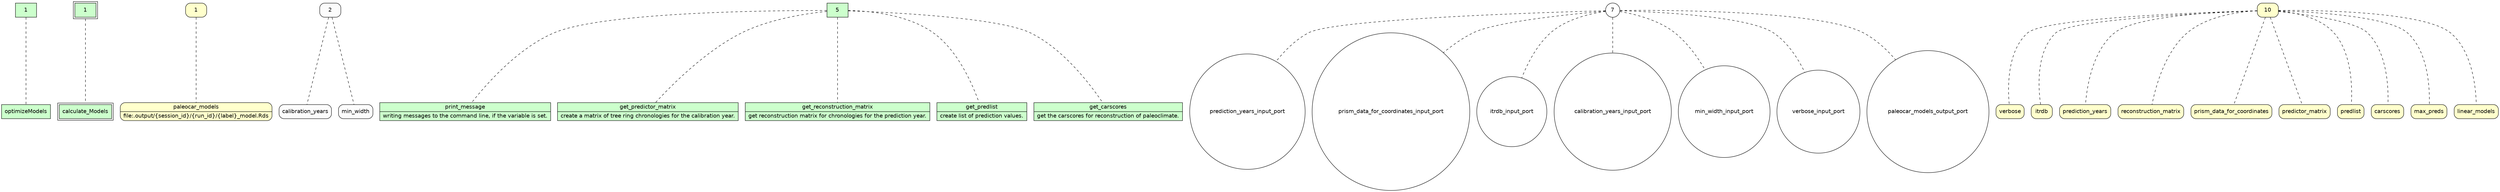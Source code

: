 
    graph{
    rankdir=TB
    edge [style=dashed]
    n0 [peripheries=1, shape=box, style=filled, fillcolor="#CCFFCC", fontname=Helvetica, label=1];
n1 [peripheries=1, shape=box, style=filled, fillcolor="#CCFFCC", fontname=Helvetica, label=optimizeModels];
n0 -- n1;
n2 [peripheries=2, shape=box, style=filled, fillcolor="#CCFFCC", fontname=Helvetica, label=1];
n3 [peripheries=2, shape=box, style=filled, fillcolor="#CCFFCC", fontname=Helvetica, label=calculate_Models];
n2 -- n3;
n4 [peripheries=1, shape=record, rankdir=LR, style="rounded,filled", fontname=Helvetica, fillcolor="#FFFFCC", label=1];
n5 [peripheries=1, shape=record, rankdir=LR, style="rounded,filled", fontname=Helvetica, fillcolor="#FFFFCC", label="{<f0> paleocar_models |<f1> file\:.output/\{session_id\}/\{run_id\}/\{label\}_model.Rds}"];
n4 -- n5;
n6 [peripheries=1, shape=box, style="rounded,filled", fillcolor="#FCFCFC", fontname=Helvetica, label=2];
n7 [peripheries=1, shape=box, style="rounded,filled", fillcolor="#FCFCFC", fontname=Helvetica, label=calibration_years];
n6 -- n7;
n8 [peripheries=1, shape=box, style="rounded,filled", fillcolor="#FCFCFC", fontname=Helvetica, label=min_width];
n6 -- n8;
n9 [peripheries=1, style=filled, shape=record, fillcolor="#CCFFCC", rankdir=LR, fontname=Helvetica, label=5];
n10 [peripheries=1, style=filled, shape=record, fillcolor="#CCFFCC", rankdir=LR, fontname=Helvetica, label="{<f0> print_message |<f1> writing messages to the command line, if the variable is set.}"];
n9 -- n10;
n11 [peripheries=1, style=filled, shape=record, fillcolor="#CCFFCC", rankdir=LR, fontname=Helvetica, label="{<f0> get_predictor_matrix |<f1> create a matrix of tree ring chronologies for the calibration year.}"];
n9 -- n11;
n12 [peripheries=1, style=filled, shape=record, fillcolor="#CCFFCC", rankdir=LR, fontname=Helvetica, label="{<f0> get_reconstruction_matrix |<f1> get reconstruction matrix for chronologies for the prediction year.}"];
n9 -- n12;
n13 [peripheries=1, style=filled, shape=record, fillcolor="#CCFFCC", rankdir=LR, fontname=Helvetica, label="{<f0> get_predlist |<f1> create list of prediction values.}"];
n9 -- n13;
n14 [peripheries=1, style=filled, shape=record, fillcolor="#CCFFCC", rankdir=LR, fontname=Helvetica, label="{<f0> get_carscores |<f1> get the carscores for reconstruction of paleoclimate.}"];
n9 -- n14;
n15 [peripheries=1, width=0.2, fillcolor="#FFFFFF", shape=circle, style="rounded,filled", fontname=Helvetica, label=7];
n16 [peripheries=1, width=0.2, fillcolor="#FFFFFF", shape=circle, style="rounded,filled", fontname=Helvetica, label=prediction_years_input_port];
n15 -- n16;
n17 [peripheries=1, width=0.2, fillcolor="#FFFFFF", shape=circle, style="rounded,filled", fontname=Helvetica, label=prism_data_for_coordinates_input_port];
n15 -- n17;
n18 [peripheries=1, width=0.2, fillcolor="#FFFFFF", shape=circle, style="rounded,filled", fontname=Helvetica, label=itrdb_input_port];
n15 -- n18;
n19 [peripheries=1, width=0.2, fillcolor="#FFFFFF", shape=circle, style="rounded,filled", fontname=Helvetica, label=calibration_years_input_port];
n15 -- n19;
n20 [peripheries=1, width=0.2, fillcolor="#FFFFFF", shape=circle, style="rounded,filled", fontname=Helvetica, label=min_width_input_port];
n15 -- n20;
n21 [peripheries=1, width=0.2, fillcolor="#FFFFFF", shape=circle, style="rounded,filled", fontname=Helvetica, label=verbose_input_port];
n15 -- n21;
n22 [peripheries=1, width=0.2, fillcolor="#FFFFFF", shape=circle, style="rounded,filled", fontname=Helvetica, label=paleocar_models_output_port];
n15 -- n22;
n23 [peripheries=1, shape=box, style="rounded,filled", fontname=Helvetica, fillcolor="#FFFFCC", label=10];
n24 [peripheries=1, shape=box, style="rounded,filled", fontname=Helvetica, fillcolor="#FFFFCC", label=verbose];
n23 -- n24;
n25 [peripheries=1, shape=box, style="rounded,filled", fontname=Helvetica, fillcolor="#FFFFCC", label=itrdb];
n23 -- n25;
n26 [peripheries=1, shape=box, style="rounded,filled", fontname=Helvetica, fillcolor="#FFFFCC", label=prediction_years];
n23 -- n26;
n27 [peripheries=1, shape=box, style="rounded,filled", fontname=Helvetica, fillcolor="#FFFFCC", label=reconstruction_matrix];
n23 -- n27;
n28 [peripheries=1, shape=box, style="rounded,filled", fontname=Helvetica, fillcolor="#FFFFCC", label=prism_data_for_coordinates];
n23 -- n28;
n29 [peripheries=1, shape=box, style="rounded,filled", fontname=Helvetica, fillcolor="#FFFFCC", label=predictor_matrix];
n23 -- n29;
n30 [peripheries=1, shape=box, style="rounded,filled", fontname=Helvetica, fillcolor="#FFFFCC", label=predlist];
n23 -- n30;
n31 [peripheries=1, shape=box, style="rounded,filled", fontname=Helvetica, fillcolor="#FFFFCC", label=carscores];
n23 -- n31;
n32 [peripheries=1, shape=box, style="rounded,filled", fontname=Helvetica, fillcolor="#FFFFCC", label=max_preds];
n23 -- n32;
n33 [peripheries=1, shape=box, style="rounded,filled", fontname=Helvetica, fillcolor="#FFFFCC", label=linear_models];
n23 -- n33;

    }
            